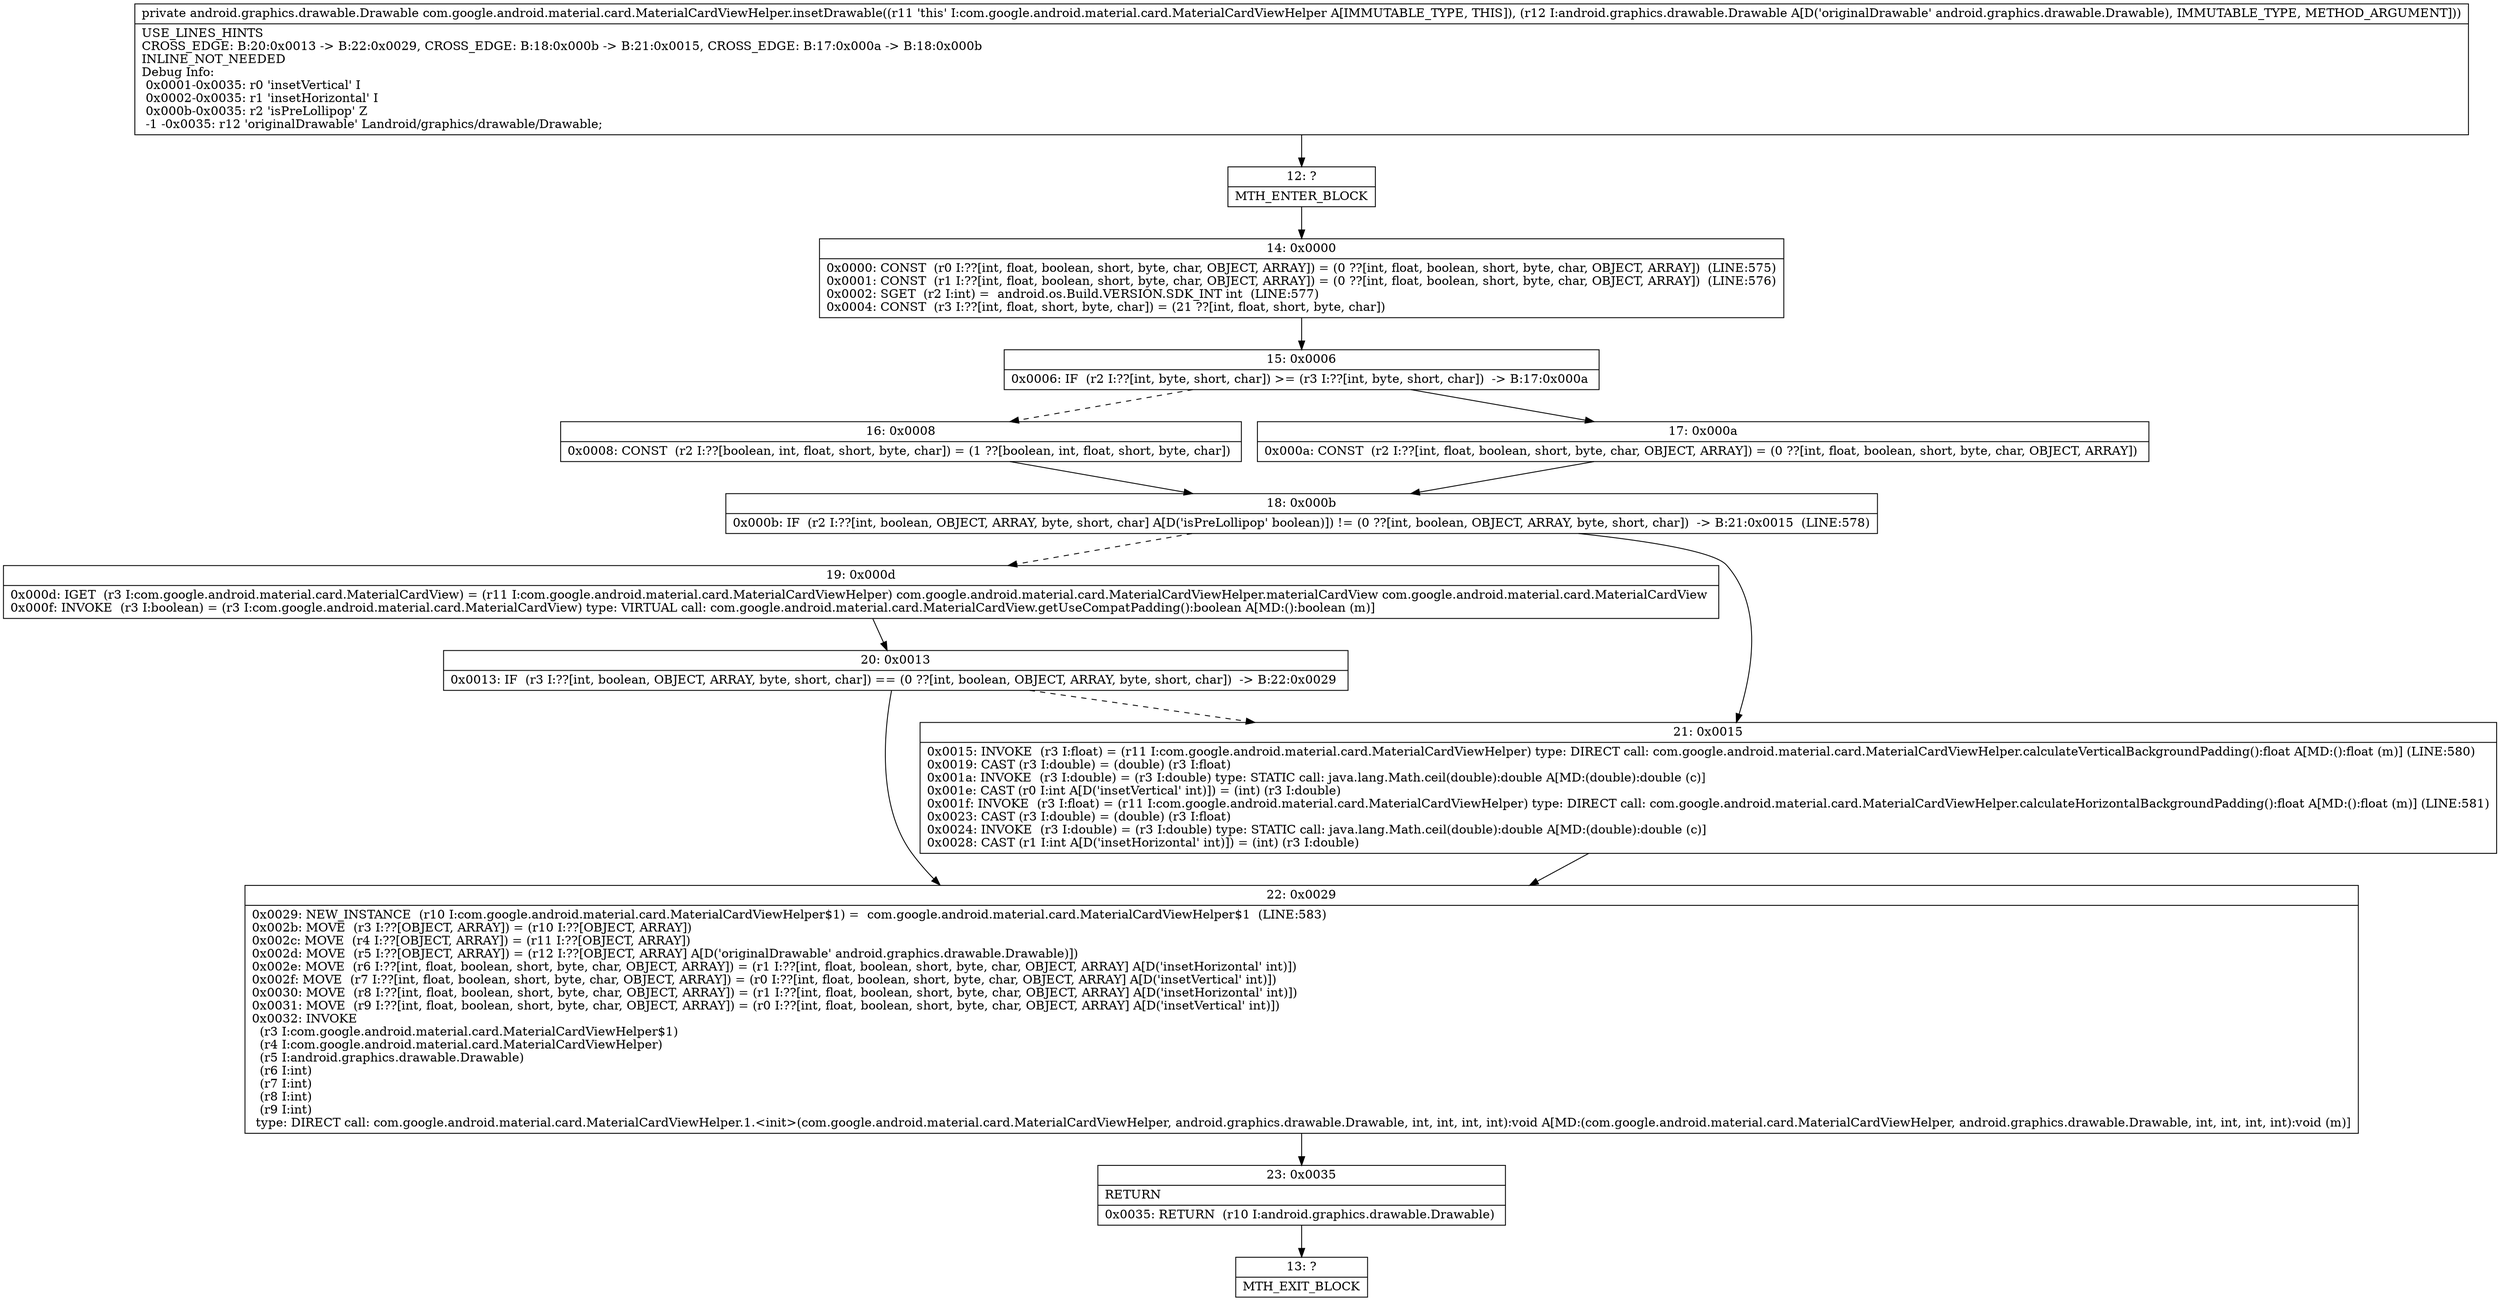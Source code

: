 digraph "CFG forcom.google.android.material.card.MaterialCardViewHelper.insetDrawable(Landroid\/graphics\/drawable\/Drawable;)Landroid\/graphics\/drawable\/Drawable;" {
Node_12 [shape=record,label="{12\:\ ?|MTH_ENTER_BLOCK\l}"];
Node_14 [shape=record,label="{14\:\ 0x0000|0x0000: CONST  (r0 I:??[int, float, boolean, short, byte, char, OBJECT, ARRAY]) = (0 ??[int, float, boolean, short, byte, char, OBJECT, ARRAY])  (LINE:575)\l0x0001: CONST  (r1 I:??[int, float, boolean, short, byte, char, OBJECT, ARRAY]) = (0 ??[int, float, boolean, short, byte, char, OBJECT, ARRAY])  (LINE:576)\l0x0002: SGET  (r2 I:int) =  android.os.Build.VERSION.SDK_INT int  (LINE:577)\l0x0004: CONST  (r3 I:??[int, float, short, byte, char]) = (21 ??[int, float, short, byte, char]) \l}"];
Node_15 [shape=record,label="{15\:\ 0x0006|0x0006: IF  (r2 I:??[int, byte, short, char]) \>= (r3 I:??[int, byte, short, char])  \-\> B:17:0x000a \l}"];
Node_16 [shape=record,label="{16\:\ 0x0008|0x0008: CONST  (r2 I:??[boolean, int, float, short, byte, char]) = (1 ??[boolean, int, float, short, byte, char]) \l}"];
Node_18 [shape=record,label="{18\:\ 0x000b|0x000b: IF  (r2 I:??[int, boolean, OBJECT, ARRAY, byte, short, char] A[D('isPreLollipop' boolean)]) != (0 ??[int, boolean, OBJECT, ARRAY, byte, short, char])  \-\> B:21:0x0015  (LINE:578)\l}"];
Node_19 [shape=record,label="{19\:\ 0x000d|0x000d: IGET  (r3 I:com.google.android.material.card.MaterialCardView) = (r11 I:com.google.android.material.card.MaterialCardViewHelper) com.google.android.material.card.MaterialCardViewHelper.materialCardView com.google.android.material.card.MaterialCardView \l0x000f: INVOKE  (r3 I:boolean) = (r3 I:com.google.android.material.card.MaterialCardView) type: VIRTUAL call: com.google.android.material.card.MaterialCardView.getUseCompatPadding():boolean A[MD:():boolean (m)]\l}"];
Node_20 [shape=record,label="{20\:\ 0x0013|0x0013: IF  (r3 I:??[int, boolean, OBJECT, ARRAY, byte, short, char]) == (0 ??[int, boolean, OBJECT, ARRAY, byte, short, char])  \-\> B:22:0x0029 \l}"];
Node_22 [shape=record,label="{22\:\ 0x0029|0x0029: NEW_INSTANCE  (r10 I:com.google.android.material.card.MaterialCardViewHelper$1) =  com.google.android.material.card.MaterialCardViewHelper$1  (LINE:583)\l0x002b: MOVE  (r3 I:??[OBJECT, ARRAY]) = (r10 I:??[OBJECT, ARRAY]) \l0x002c: MOVE  (r4 I:??[OBJECT, ARRAY]) = (r11 I:??[OBJECT, ARRAY]) \l0x002d: MOVE  (r5 I:??[OBJECT, ARRAY]) = (r12 I:??[OBJECT, ARRAY] A[D('originalDrawable' android.graphics.drawable.Drawable)]) \l0x002e: MOVE  (r6 I:??[int, float, boolean, short, byte, char, OBJECT, ARRAY]) = (r1 I:??[int, float, boolean, short, byte, char, OBJECT, ARRAY] A[D('insetHorizontal' int)]) \l0x002f: MOVE  (r7 I:??[int, float, boolean, short, byte, char, OBJECT, ARRAY]) = (r0 I:??[int, float, boolean, short, byte, char, OBJECT, ARRAY] A[D('insetVertical' int)]) \l0x0030: MOVE  (r8 I:??[int, float, boolean, short, byte, char, OBJECT, ARRAY]) = (r1 I:??[int, float, boolean, short, byte, char, OBJECT, ARRAY] A[D('insetHorizontal' int)]) \l0x0031: MOVE  (r9 I:??[int, float, boolean, short, byte, char, OBJECT, ARRAY]) = (r0 I:??[int, float, boolean, short, byte, char, OBJECT, ARRAY] A[D('insetVertical' int)]) \l0x0032: INVOKE  \l  (r3 I:com.google.android.material.card.MaterialCardViewHelper$1)\l  (r4 I:com.google.android.material.card.MaterialCardViewHelper)\l  (r5 I:android.graphics.drawable.Drawable)\l  (r6 I:int)\l  (r7 I:int)\l  (r8 I:int)\l  (r9 I:int)\l type: DIRECT call: com.google.android.material.card.MaterialCardViewHelper.1.\<init\>(com.google.android.material.card.MaterialCardViewHelper, android.graphics.drawable.Drawable, int, int, int, int):void A[MD:(com.google.android.material.card.MaterialCardViewHelper, android.graphics.drawable.Drawable, int, int, int, int):void (m)]\l}"];
Node_23 [shape=record,label="{23\:\ 0x0035|RETURN\l|0x0035: RETURN  (r10 I:android.graphics.drawable.Drawable) \l}"];
Node_13 [shape=record,label="{13\:\ ?|MTH_EXIT_BLOCK\l}"];
Node_21 [shape=record,label="{21\:\ 0x0015|0x0015: INVOKE  (r3 I:float) = (r11 I:com.google.android.material.card.MaterialCardViewHelper) type: DIRECT call: com.google.android.material.card.MaterialCardViewHelper.calculateVerticalBackgroundPadding():float A[MD:():float (m)] (LINE:580)\l0x0019: CAST (r3 I:double) = (double) (r3 I:float) \l0x001a: INVOKE  (r3 I:double) = (r3 I:double) type: STATIC call: java.lang.Math.ceil(double):double A[MD:(double):double (c)]\l0x001e: CAST (r0 I:int A[D('insetVertical' int)]) = (int) (r3 I:double) \l0x001f: INVOKE  (r3 I:float) = (r11 I:com.google.android.material.card.MaterialCardViewHelper) type: DIRECT call: com.google.android.material.card.MaterialCardViewHelper.calculateHorizontalBackgroundPadding():float A[MD:():float (m)] (LINE:581)\l0x0023: CAST (r3 I:double) = (double) (r3 I:float) \l0x0024: INVOKE  (r3 I:double) = (r3 I:double) type: STATIC call: java.lang.Math.ceil(double):double A[MD:(double):double (c)]\l0x0028: CAST (r1 I:int A[D('insetHorizontal' int)]) = (int) (r3 I:double) \l}"];
Node_17 [shape=record,label="{17\:\ 0x000a|0x000a: CONST  (r2 I:??[int, float, boolean, short, byte, char, OBJECT, ARRAY]) = (0 ??[int, float, boolean, short, byte, char, OBJECT, ARRAY]) \l}"];
MethodNode[shape=record,label="{private android.graphics.drawable.Drawable com.google.android.material.card.MaterialCardViewHelper.insetDrawable((r11 'this' I:com.google.android.material.card.MaterialCardViewHelper A[IMMUTABLE_TYPE, THIS]), (r12 I:android.graphics.drawable.Drawable A[D('originalDrawable' android.graphics.drawable.Drawable), IMMUTABLE_TYPE, METHOD_ARGUMENT]))  | USE_LINES_HINTS\lCROSS_EDGE: B:20:0x0013 \-\> B:22:0x0029, CROSS_EDGE: B:18:0x000b \-\> B:21:0x0015, CROSS_EDGE: B:17:0x000a \-\> B:18:0x000b\lINLINE_NOT_NEEDED\lDebug Info:\l  0x0001\-0x0035: r0 'insetVertical' I\l  0x0002\-0x0035: r1 'insetHorizontal' I\l  0x000b\-0x0035: r2 'isPreLollipop' Z\l  \-1 \-0x0035: r12 'originalDrawable' Landroid\/graphics\/drawable\/Drawable;\l}"];
MethodNode -> Node_12;Node_12 -> Node_14;
Node_14 -> Node_15;
Node_15 -> Node_16[style=dashed];
Node_15 -> Node_17;
Node_16 -> Node_18;
Node_18 -> Node_19[style=dashed];
Node_18 -> Node_21;
Node_19 -> Node_20;
Node_20 -> Node_21[style=dashed];
Node_20 -> Node_22;
Node_22 -> Node_23;
Node_23 -> Node_13;
Node_21 -> Node_22;
Node_17 -> Node_18;
}

